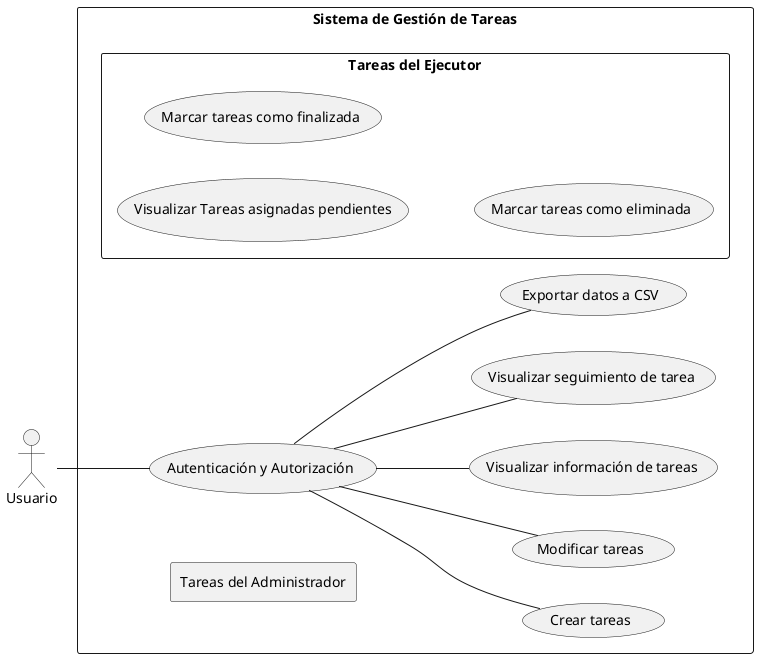 @startuml

left to right direction

actor Usuario as U

rectangle "Sistema de Gestión de Tareas" {
    U -- (Autenticación y Autorización)

    (Autenticación y Autorización) -- (Crear tareas)
    (Autenticación y Autorización) -- (Modificar tareas)
    (Autenticación y Autorización) -- (Visualizar información de tareas)
    (Autenticación y Autorización) -- (Visualizar seguimiento de tarea)
    (Autenticación y Autorización) -- (Exportar datos a CSV)

    rectangle "Tareas del Administrador" {
        (Crear tareas)
        (Modificar tareas)
        (Visualizar información de tareas)
        (Visualizar seguimiento de tarea)
        (Exportar datos a CSV)
    }

    rectangle "Tareas del Ejecutor" {
        (Visualizar Tareas asignadas pendientes)
        (Marcar tareas como finalizada)
        (Marcar tareas como eliminada)
    }
}

@enduml

